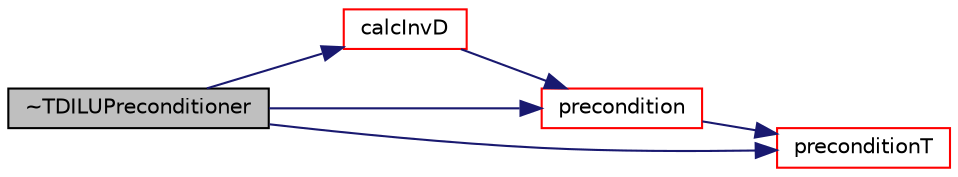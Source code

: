 digraph "~TDILUPreconditioner"
{
  bgcolor="transparent";
  edge [fontname="Helvetica",fontsize="10",labelfontname="Helvetica",labelfontsize="10"];
  node [fontname="Helvetica",fontsize="10",shape=record];
  rankdir="LR";
  Node1 [label="~TDILUPreconditioner",height=0.2,width=0.4,color="black", fillcolor="grey75", style="filled", fontcolor="black"];
  Node1 -> Node2 [color="midnightblue",fontsize="10",style="solid",fontname="Helvetica"];
  Node2 [label="calcInvD",height=0.2,width=0.4,color="red",URL="$a02652.html#a4285bbd6c558576051d236d84b20d26d",tooltip="Calculate the reciprocal of the preconditioned diagonal. "];
  Node2 -> Node3 [color="midnightblue",fontsize="10",style="solid",fontname="Helvetica"];
  Node3 [label="precondition",height=0.2,width=0.4,color="red",URL="$a02652.html#a9e183efadd05e71551ce388f7643ddb1",tooltip="Return wA the preconditioned form of residual rA. "];
  Node3 -> Node4 [color="midnightblue",fontsize="10",style="solid",fontname="Helvetica"];
  Node4 [label="preconditionT",height=0.2,width=0.4,color="red",URL="$a02652.html#ac1474eeb046e50412ad545241f15a571",tooltip="Return wT the transpose-matrix preconditioned form of. "];
  Node1 -> Node3 [color="midnightblue",fontsize="10",style="solid",fontname="Helvetica"];
  Node1 -> Node4 [color="midnightblue",fontsize="10",style="solid",fontname="Helvetica"];
}
